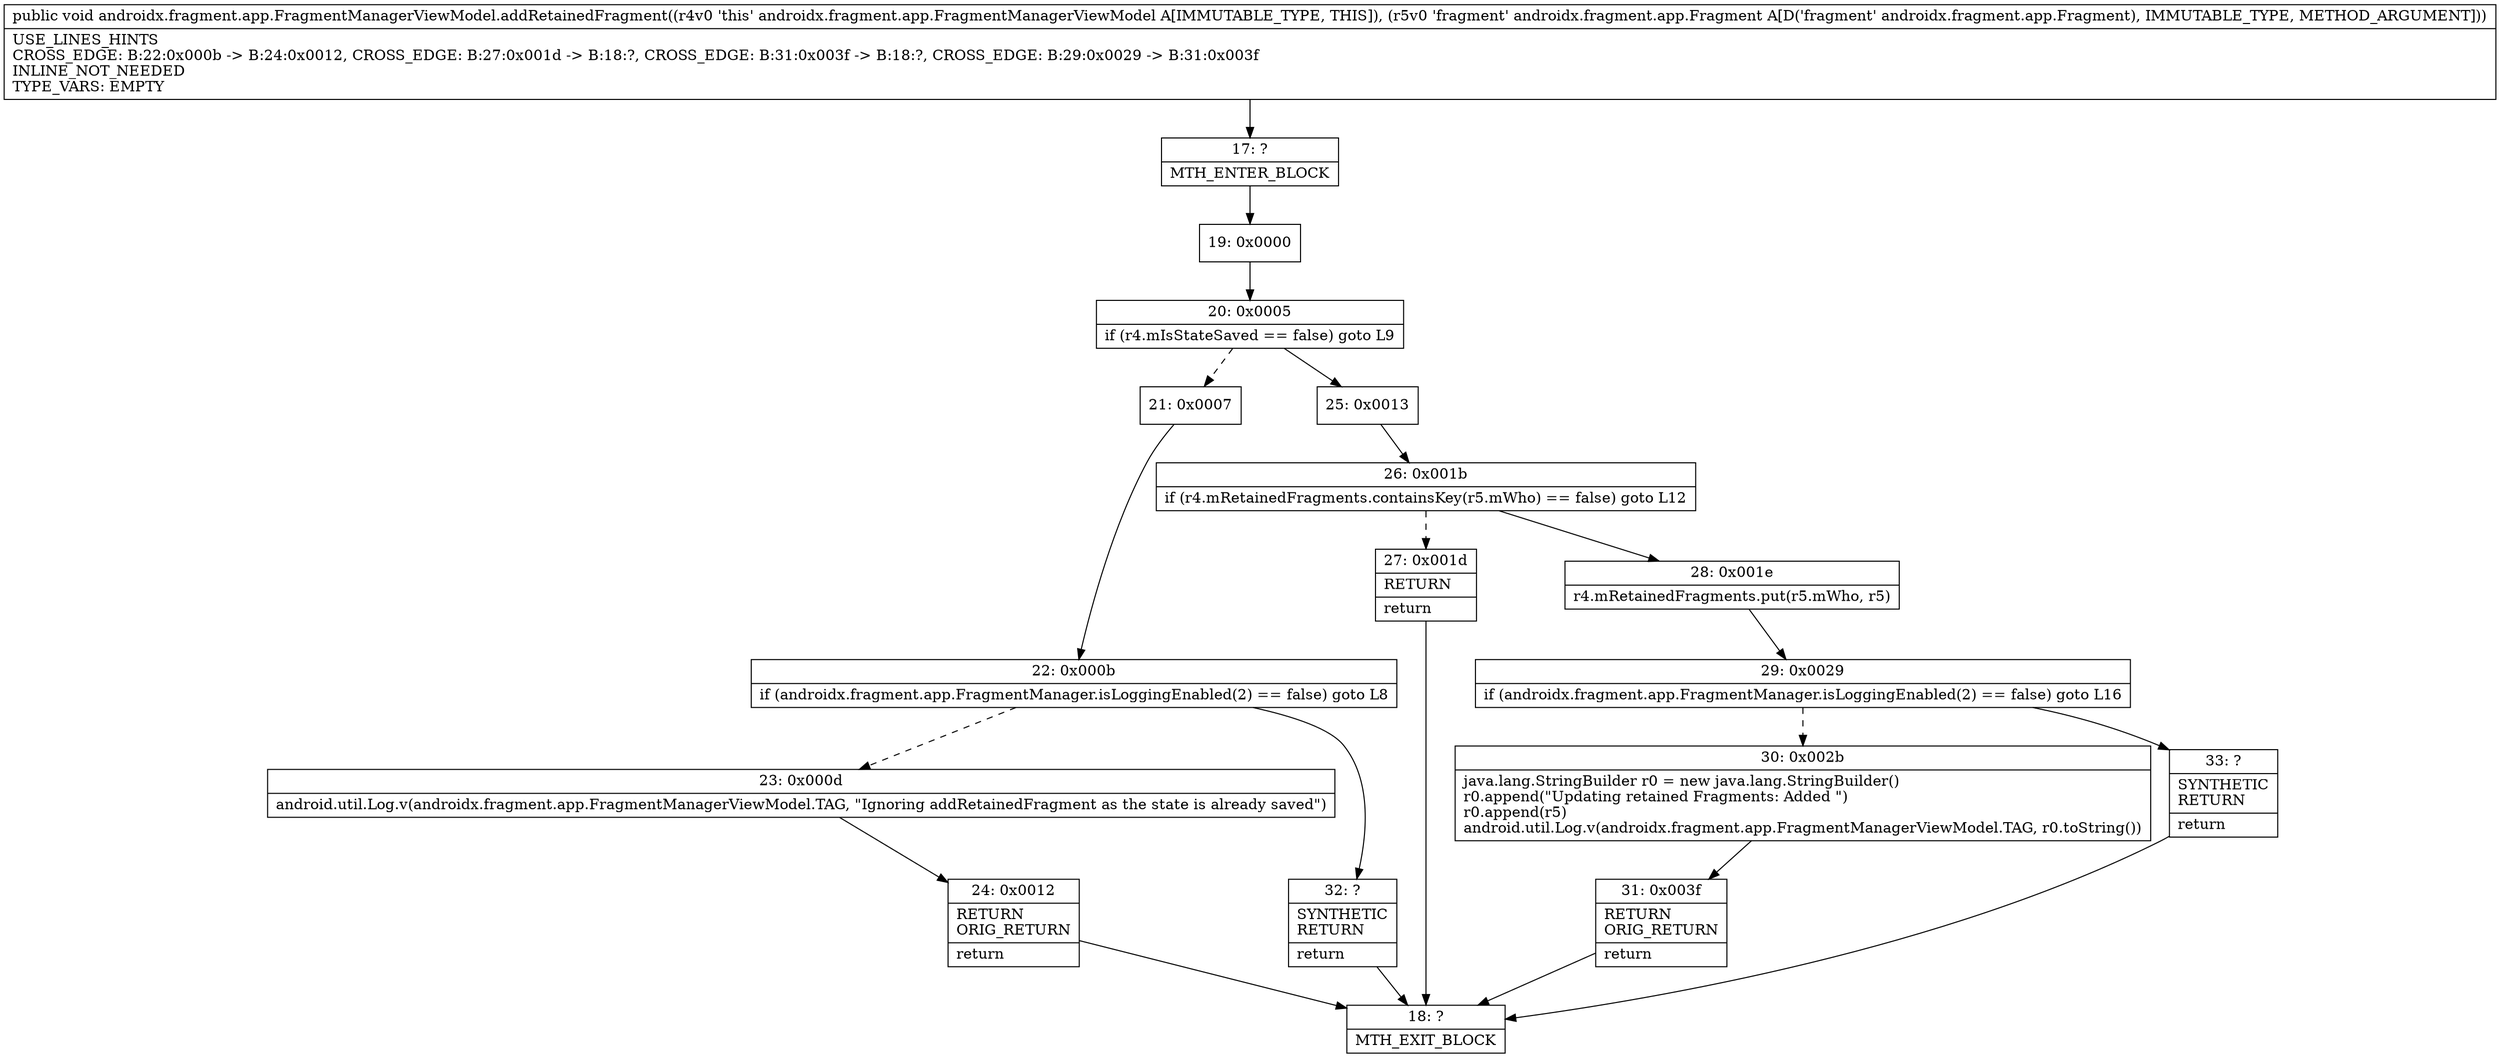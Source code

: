 digraph "CFG forandroidx.fragment.app.FragmentManagerViewModel.addRetainedFragment(Landroidx\/fragment\/app\/Fragment;)V" {
Node_17 [shape=record,label="{17\:\ ?|MTH_ENTER_BLOCK\l}"];
Node_19 [shape=record,label="{19\:\ 0x0000}"];
Node_20 [shape=record,label="{20\:\ 0x0005|if (r4.mIsStateSaved == false) goto L9\l}"];
Node_21 [shape=record,label="{21\:\ 0x0007}"];
Node_22 [shape=record,label="{22\:\ 0x000b|if (androidx.fragment.app.FragmentManager.isLoggingEnabled(2) == false) goto L8\l}"];
Node_23 [shape=record,label="{23\:\ 0x000d|android.util.Log.v(androidx.fragment.app.FragmentManagerViewModel.TAG, \"Ignoring addRetainedFragment as the state is already saved\")\l}"];
Node_24 [shape=record,label="{24\:\ 0x0012|RETURN\lORIG_RETURN\l|return\l}"];
Node_18 [shape=record,label="{18\:\ ?|MTH_EXIT_BLOCK\l}"];
Node_32 [shape=record,label="{32\:\ ?|SYNTHETIC\lRETURN\l|return\l}"];
Node_25 [shape=record,label="{25\:\ 0x0013}"];
Node_26 [shape=record,label="{26\:\ 0x001b|if (r4.mRetainedFragments.containsKey(r5.mWho) == false) goto L12\l}"];
Node_27 [shape=record,label="{27\:\ 0x001d|RETURN\l|return\l}"];
Node_28 [shape=record,label="{28\:\ 0x001e|r4.mRetainedFragments.put(r5.mWho, r5)\l}"];
Node_29 [shape=record,label="{29\:\ 0x0029|if (androidx.fragment.app.FragmentManager.isLoggingEnabled(2) == false) goto L16\l}"];
Node_30 [shape=record,label="{30\:\ 0x002b|java.lang.StringBuilder r0 = new java.lang.StringBuilder()\lr0.append(\"Updating retained Fragments: Added \")\lr0.append(r5)\landroid.util.Log.v(androidx.fragment.app.FragmentManagerViewModel.TAG, r0.toString())\l}"];
Node_31 [shape=record,label="{31\:\ 0x003f|RETURN\lORIG_RETURN\l|return\l}"];
Node_33 [shape=record,label="{33\:\ ?|SYNTHETIC\lRETURN\l|return\l}"];
MethodNode[shape=record,label="{public void androidx.fragment.app.FragmentManagerViewModel.addRetainedFragment((r4v0 'this' androidx.fragment.app.FragmentManagerViewModel A[IMMUTABLE_TYPE, THIS]), (r5v0 'fragment' androidx.fragment.app.Fragment A[D('fragment' androidx.fragment.app.Fragment), IMMUTABLE_TYPE, METHOD_ARGUMENT]))  | USE_LINES_HINTS\lCROSS_EDGE: B:22:0x000b \-\> B:24:0x0012, CROSS_EDGE: B:27:0x001d \-\> B:18:?, CROSS_EDGE: B:31:0x003f \-\> B:18:?, CROSS_EDGE: B:29:0x0029 \-\> B:31:0x003f\lINLINE_NOT_NEEDED\lTYPE_VARS: EMPTY\l}"];
MethodNode -> Node_17;Node_17 -> Node_19;
Node_19 -> Node_20;
Node_20 -> Node_21[style=dashed];
Node_20 -> Node_25;
Node_21 -> Node_22;
Node_22 -> Node_23[style=dashed];
Node_22 -> Node_32;
Node_23 -> Node_24;
Node_24 -> Node_18;
Node_32 -> Node_18;
Node_25 -> Node_26;
Node_26 -> Node_27[style=dashed];
Node_26 -> Node_28;
Node_27 -> Node_18;
Node_28 -> Node_29;
Node_29 -> Node_30[style=dashed];
Node_29 -> Node_33;
Node_30 -> Node_31;
Node_31 -> Node_18;
Node_33 -> Node_18;
}

